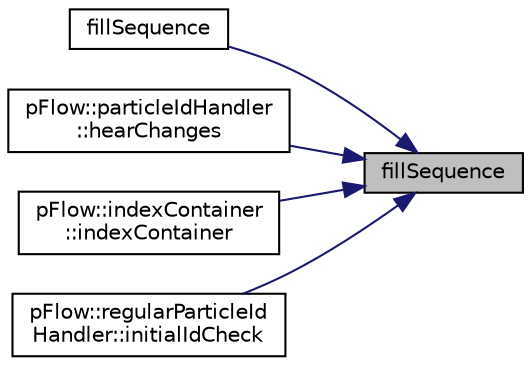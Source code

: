 digraph "fillSequence"
{
 // LATEX_PDF_SIZE
  edge [fontname="Helvetica",fontsize="10",labelfontname="Helvetica",labelfontsize="10"];
  node [fontname="Helvetica",fontsize="10",shape=record];
  rankdir="RL";
  Node1 [label="fillSequence",height=0.2,width=0.4,color="black", fillcolor="grey75", style="filled", fontcolor="black",tooltip=" "];
  Node1 -> Node2 [dir="back",color="midnightblue",fontsize="10",style="solid",fontname="Helvetica"];
  Node2 [label="fillSequence",height=0.2,width=0.4,color="black", fillcolor="white", style="filled",URL="$namespacepFlow.html#a96af769b45a4f8ca3974aaf7ce3a258b",tooltip=" "];
  Node1 -> Node3 [dir="back",color="midnightblue",fontsize="10",style="solid",fontname="Helvetica"];
  Node3 [label="pFlow::particleIdHandler\l::hearChanges",height=0.2,width=0.4,color="black", fillcolor="white", style="filled",URL="$classpFlow_1_1particleIdHandler.html#a0f63a62676bba1a8a5cf891337d1d201",tooltip=" "];
  Node1 -> Node4 [dir="back",color="midnightblue",fontsize="10",style="solid",fontname="Helvetica"];
  Node4 [label="pFlow::indexContainer\l::indexContainer",height=0.2,width=0.4,color="black", fillcolor="white", style="filled",URL="$classpFlow_1_1indexContainer.html#a1adfb266809541cd795990a522817429",tooltip="Construct half open [begin,end)"];
  Node1 -> Node5 [dir="back",color="midnightblue",fontsize="10",style="solid",fontname="Helvetica"];
  Node5 [label="pFlow::regularParticleId\lHandler::initialIdCheck",height=0.2,width=0.4,color="black", fillcolor="white", style="filled",URL="$classpFlow_1_1regularParticleIdHandler.html#af180a3c66359a3c4f85eabe80e953ebd",tooltip=" "];
}

